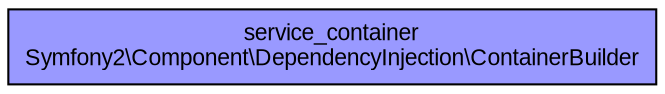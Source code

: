 digraph sc {
  ratio="compress"
  node [fontsize="11" fontname="Arial" shape="record"];
  edge [fontsize="9" fontname="Arial" color="grey" arrowhead="open" arrowsize="0.5"];

  node_service_container [label="service_container\nSymfony2\\Component\\DependencyInjection\\ContainerBuilder\n", shape=record, fillcolor="#9999ff", style="filled"];
}
